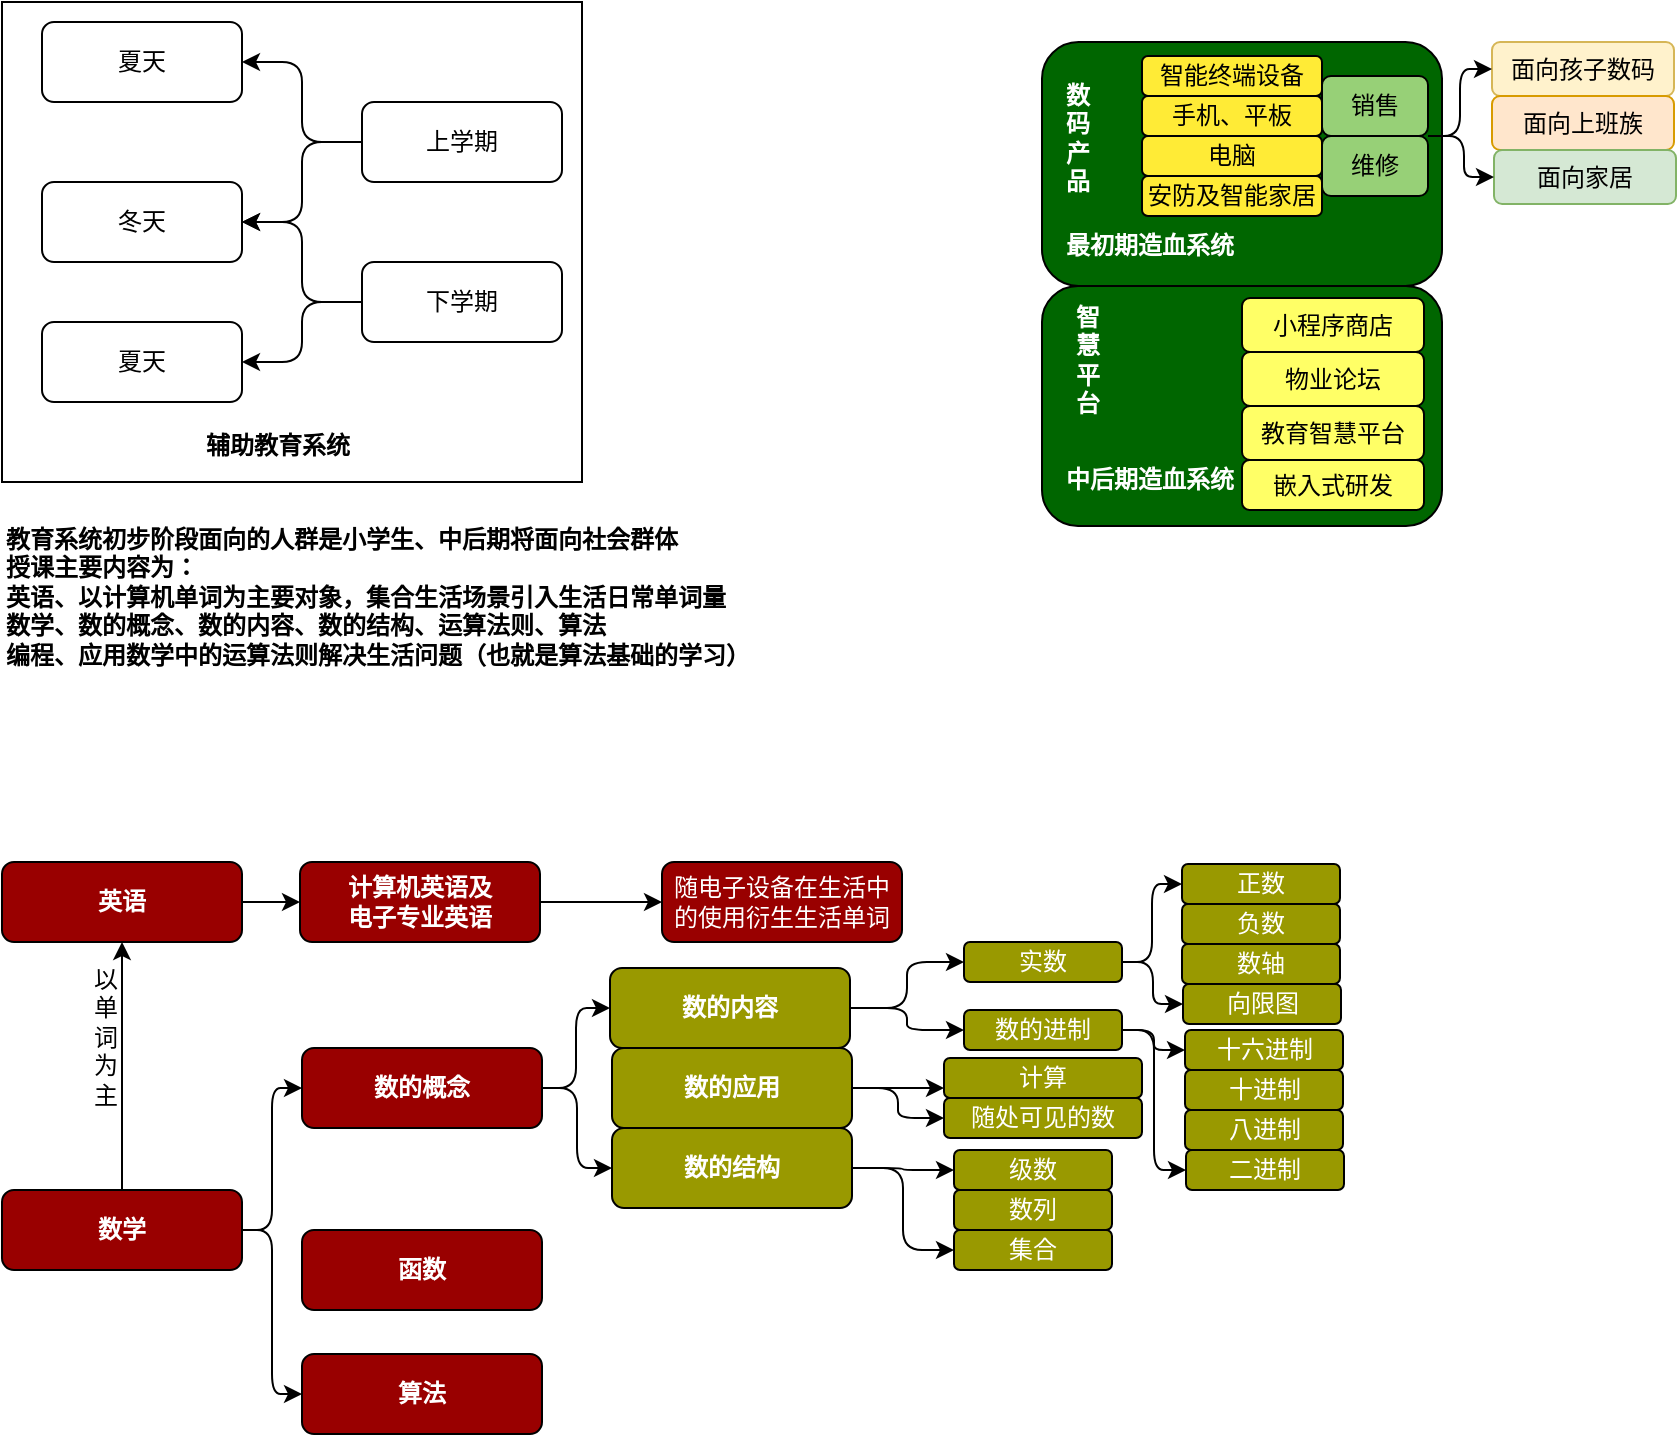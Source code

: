 <mxfile version="13.0.1" type="github">
  <diagram id="Szxc0sAU8Ip1z_RgcFrF" name="Page-1">
    <mxGraphModel dx="1422" dy="1892" grid="1" gridSize="10" guides="1" tooltips="1" connect="1" arrows="1" fold="1" page="1" pageScale="1" pageWidth="827" pageHeight="1169" math="0" shadow="0">
      <root>
        <mxCell id="0" />
        <mxCell id="1" parent="0" />
        <mxCell id="R5I_NKbSgLiRdK40znAQ-33" value="" style="group" parent="1" vertex="1" connectable="0">
          <mxGeometry x="620" y="-888" width="200" height="120" as="geometry" />
        </mxCell>
        <mxCell id="R5I_NKbSgLiRdK40znAQ-29" value="" style="rounded=1;whiteSpace=wrap;html=1;fillColor=#006600;" parent="R5I_NKbSgLiRdK40znAQ-33" vertex="1">
          <mxGeometry width="200" height="120" as="geometry" />
        </mxCell>
        <mxCell id="R5I_NKbSgLiRdK40znAQ-30" value="小程序商店" style="rounded=1;whiteSpace=wrap;html=1;fillColor=#FFFF66;" parent="R5I_NKbSgLiRdK40znAQ-33" vertex="1">
          <mxGeometry x="100" y="6" width="91" height="27" as="geometry" />
        </mxCell>
        <mxCell id="R5I_NKbSgLiRdK40znAQ-31" value="物业论坛" style="rounded=1;whiteSpace=wrap;html=1;fillColor=#FFFF66;" parent="R5I_NKbSgLiRdK40znAQ-33" vertex="1">
          <mxGeometry x="100" y="33" width="91" height="27" as="geometry" />
        </mxCell>
        <mxCell id="R5I_NKbSgLiRdK40znAQ-32" value="教育智慧平台" style="rounded=1;whiteSpace=wrap;html=1;fillColor=#FFFF66;" parent="R5I_NKbSgLiRdK40znAQ-33" vertex="1">
          <mxGeometry x="100" y="60" width="91" height="27" as="geometry" />
        </mxCell>
        <mxCell id="R5I_NKbSgLiRdK40znAQ-21" value="嵌入式研发" style="rounded=1;whiteSpace=wrap;html=1;fillColor=#FFFF66;" parent="R5I_NKbSgLiRdK40znAQ-33" vertex="1">
          <mxGeometry x="100" y="87" width="91" height="25" as="geometry" />
        </mxCell>
        <mxCell id="R5I_NKbSgLiRdK40znAQ-43" value="&lt;b&gt;&lt;font color=&quot;#ffffff&quot;&gt;智&lt;br&gt;慧&lt;br&gt;平&lt;br&gt;台&lt;/font&gt;&lt;/b&gt;" style="text;html=1;resizable=0;points=[];autosize=1;align=left;verticalAlign=top;spacingTop=-4;" parent="R5I_NKbSgLiRdK40znAQ-33" vertex="1">
          <mxGeometry x="15" y="6" width="30" height="60" as="geometry" />
        </mxCell>
        <mxCell id="R5I_NKbSgLiRdK40znAQ-44" value="&lt;font color=&quot;#ffffff&quot;&gt;中后期造血系统&lt;/font&gt;" style="text;html=1;resizable=0;points=[];autosize=1;align=left;verticalAlign=top;spacingTop=-4;fontStyle=1" parent="R5I_NKbSgLiRdK40znAQ-33" vertex="1">
          <mxGeometry x="10" y="87" width="100" height="20" as="geometry" />
        </mxCell>
        <mxCell id="R5I_NKbSgLiRdK40znAQ-35" value="" style="group" parent="1" vertex="1" connectable="0">
          <mxGeometry x="620" y="-1010" width="260" height="122" as="geometry" />
        </mxCell>
        <mxCell id="R5I_NKbSgLiRdK40znAQ-17" value="" style="rounded=1;whiteSpace=wrap;html=1;fillColor=#006600;" parent="R5I_NKbSgLiRdK40znAQ-35" vertex="1">
          <mxGeometry width="200" height="122" as="geometry" />
        </mxCell>
        <mxCell id="R5I_NKbSgLiRdK40znAQ-27" value="&lt;span style=&quot;text-align: center ; white-space: normal&quot;&gt;&lt;b&gt;&lt;font color=&quot;#ffffff&quot;&gt;数&lt;br&gt;码&lt;br&gt;产&lt;br&gt;品&lt;/font&gt;&lt;/b&gt;&lt;/span&gt;" style="text;html=1;resizable=0;points=[];autosize=1;align=left;verticalAlign=top;spacingTop=-4;" parent="R5I_NKbSgLiRdK40znAQ-35" vertex="1">
          <mxGeometry x="10" y="17" width="30" height="60" as="geometry" />
        </mxCell>
        <mxCell id="R5I_NKbSgLiRdK40znAQ-15" value="&lt;b&gt;&lt;font color=&quot;#ffffff&quot;&gt;最初期造血系统&lt;/font&gt;&lt;/b&gt;" style="text;html=1;resizable=0;points=[];autosize=1;align=left;verticalAlign=top;spacingTop=-4;" parent="R5I_NKbSgLiRdK40znAQ-35" vertex="1">
          <mxGeometry x="10" y="92" width="100" height="20" as="geometry" />
        </mxCell>
        <mxCell id="R5I_NKbSgLiRdK40znAQ-34" value="" style="group" parent="R5I_NKbSgLiRdK40znAQ-35" vertex="1" connectable="0">
          <mxGeometry x="50" y="7" width="210" height="80" as="geometry" />
        </mxCell>
        <mxCell id="R5I_NKbSgLiRdK40znAQ-22" value="智能终端设备" style="rounded=1;whiteSpace=wrap;html=1;fillColor=#FFEB36;" parent="R5I_NKbSgLiRdK40znAQ-34" vertex="1">
          <mxGeometry width="90" height="20" as="geometry" />
        </mxCell>
        <mxCell id="R5I_NKbSgLiRdK40znAQ-23" value="手机、平板" style="rounded=1;whiteSpace=wrap;html=1;fillColor=#FFEB36;" parent="R5I_NKbSgLiRdK40znAQ-34" vertex="1">
          <mxGeometry y="20" width="90" height="20" as="geometry" />
        </mxCell>
        <mxCell id="R5I_NKbSgLiRdK40znAQ-24" value="电脑" style="rounded=1;whiteSpace=wrap;html=1;fillColor=#FFEB36;" parent="R5I_NKbSgLiRdK40znAQ-34" vertex="1">
          <mxGeometry y="40" width="90" height="20" as="geometry" />
        </mxCell>
        <mxCell id="R5I_NKbSgLiRdK40znAQ-25" value="安防及智能家居" style="rounded=1;whiteSpace=wrap;html=1;fillColor=#FFEB36;" parent="R5I_NKbSgLiRdK40znAQ-34" vertex="1">
          <mxGeometry y="60" width="90" height="20" as="geometry" />
        </mxCell>
        <mxCell id="R5I_NKbSgLiRdK40znAQ-28" value="" style="group" parent="R5I_NKbSgLiRdK40znAQ-34" vertex="1" connectable="0">
          <mxGeometry x="90" y="10" width="120" height="60" as="geometry" />
        </mxCell>
        <mxCell id="R5I_NKbSgLiRdK40znAQ-18" value="销售" style="rounded=1;whiteSpace=wrap;html=1;fillColor=#97D077;" parent="R5I_NKbSgLiRdK40znAQ-28" vertex="1">
          <mxGeometry width="53" height="30" as="geometry" />
        </mxCell>
        <mxCell id="R5I_NKbSgLiRdK40znAQ-19" value="维修&lt;span style=&quot;font-family: &amp;#34;helvetica&amp;#34; , &amp;#34;arial&amp;#34; , sans-serif ; font-size: 0px ; white-space: nowrap&quot;&gt;%3CmxGraphModel%3E%3Croot%3E%3CmxCell%20id%3D%220%22%2F%3E%3CmxCell%20id%3D%221%22%20parent%3D%220%22%2F%3E%3CmxCell%20id%3D%222%22%20value%3D%22%E9%94%80%E5%94%AE%22%20style%3D%22rounded%3D1%3BwhiteSpace%3Dwrap%3Bhtml%3D1%3B%22%20vertex%3D%221%22%20parent%3D%221%22%3E%3CmxGeometry%20x%3D%22600%22%20y%3D%2270%22%20width%3D%22100%22%20height%3D%2230%22%20as%3D%22geometry%22%2F%3E%3C%2FmxCell%3E%3C%2Froot%3E%3C%2FmxGraphModel%3E&lt;/span&gt;" style="rounded=1;whiteSpace=wrap;html=1;fillColor=#97D077;" parent="R5I_NKbSgLiRdK40znAQ-28" vertex="1">
          <mxGeometry y="30" width="53" height="30" as="geometry" />
        </mxCell>
        <mxCell id="R5I_NKbSgLiRdK40znAQ-36" value="面向孩子数码" style="rounded=1;whiteSpace=wrap;html=1;fillColor=#fff2cc;strokeColor=#d6b656;" parent="1" vertex="1">
          <mxGeometry x="845" y="-1010" width="91" height="27" as="geometry" />
        </mxCell>
        <mxCell id="R5I_NKbSgLiRdK40znAQ-37" value="面向上班族" style="rounded=1;whiteSpace=wrap;html=1;fillColor=#ffe6cc;strokeColor=#d79b00;" parent="1" vertex="1">
          <mxGeometry x="845" y="-983" width="91" height="27" as="geometry" />
        </mxCell>
        <mxCell id="R5I_NKbSgLiRdK40znAQ-39" value="面向家居" style="rounded=1;whiteSpace=wrap;html=1;fillColor=#d5e8d4;strokeColor=#82b366;" parent="1" vertex="1">
          <mxGeometry x="846" y="-956" width="91" height="27" as="geometry" />
        </mxCell>
        <mxCell id="R5I_NKbSgLiRdK40znAQ-40" value="" style="edgeStyle=elbowEdgeStyle;elbow=horizontal;endArrow=classic;html=1;entryX=0;entryY=0.5;entryDx=0;entryDy=0;" parent="1" target="R5I_NKbSgLiRdK40znAQ-36" edge="1">
          <mxGeometry width="50" height="50" relative="1" as="geometry">
            <mxPoint x="813" y="-963" as="sourcePoint" />
            <mxPoint x="355" y="-973" as="targetPoint" />
          </mxGeometry>
        </mxCell>
        <mxCell id="R5I_NKbSgLiRdK40znAQ-41" value="" style="edgeStyle=elbowEdgeStyle;elbow=horizontal;endArrow=classic;html=1;exitX=1.057;exitY=0;exitDx=0;exitDy=0;entryX=0;entryY=0.5;entryDx=0;entryDy=0;exitPerimeter=0;" parent="1" source="R5I_NKbSgLiRdK40znAQ-19" target="R5I_NKbSgLiRdK40znAQ-39" edge="1">
          <mxGeometry width="50" height="50" relative="1" as="geometry">
            <mxPoint x="425" y="-923" as="sourcePoint" />
            <mxPoint x="365" y="-963" as="targetPoint" />
          </mxGeometry>
        </mxCell>
        <mxCell id="R5I_NKbSgLiRdK40znAQ-46" value="" style="group" parent="1" vertex="1" connectable="0">
          <mxGeometry x="100" y="-1030" width="290" height="240" as="geometry" />
        </mxCell>
        <mxCell id="R5I_NKbSgLiRdK40znAQ-11" value="" style="rounded=0;whiteSpace=wrap;html=1;" parent="R5I_NKbSgLiRdK40znAQ-46" vertex="1">
          <mxGeometry width="290" height="240" as="geometry" />
        </mxCell>
        <mxCell id="R5I_NKbSgLiRdK40znAQ-1" value="夏天" style="rounded=1;whiteSpace=wrap;html=1;" parent="R5I_NKbSgLiRdK40znAQ-46" vertex="1">
          <mxGeometry x="20" y="10" width="100" height="40" as="geometry" />
        </mxCell>
        <mxCell id="R5I_NKbSgLiRdK40znAQ-3" value="夏天" style="rounded=1;whiteSpace=wrap;html=1;" parent="R5I_NKbSgLiRdK40znAQ-46" vertex="1">
          <mxGeometry x="20" y="160" width="100" height="40" as="geometry" />
        </mxCell>
        <mxCell id="R5I_NKbSgLiRdK40znAQ-4" value="冬天" style="rounded=1;whiteSpace=wrap;html=1;" parent="R5I_NKbSgLiRdK40znAQ-46" vertex="1">
          <mxGeometry x="20" y="90" width="100" height="40" as="geometry" />
        </mxCell>
        <mxCell id="R5I_NKbSgLiRdK40znAQ-5" value="上学期" style="rounded=1;whiteSpace=wrap;html=1;" parent="R5I_NKbSgLiRdK40znAQ-46" vertex="1">
          <mxGeometry x="180" y="50" width="100" height="40" as="geometry" />
        </mxCell>
        <mxCell id="R5I_NKbSgLiRdK40znAQ-6" value="下学期" style="rounded=1;whiteSpace=wrap;html=1;" parent="R5I_NKbSgLiRdK40znAQ-46" vertex="1">
          <mxGeometry x="180" y="130" width="100" height="40" as="geometry" />
        </mxCell>
        <mxCell id="R5I_NKbSgLiRdK40znAQ-7" value="" style="edgeStyle=elbowEdgeStyle;elbow=horizontal;endArrow=classic;html=1;exitX=0;exitY=0.5;exitDx=0;exitDy=0;" parent="R5I_NKbSgLiRdK40znAQ-46" source="R5I_NKbSgLiRdK40znAQ-5" target="R5I_NKbSgLiRdK40znAQ-1" edge="1">
          <mxGeometry width="50" height="50" relative="1" as="geometry">
            <mxPoint x="150" y="270" as="sourcePoint" />
            <mxPoint x="200" y="220" as="targetPoint" />
          </mxGeometry>
        </mxCell>
        <mxCell id="R5I_NKbSgLiRdK40znAQ-8" value="" style="edgeStyle=elbowEdgeStyle;elbow=horizontal;endArrow=classic;html=1;exitX=0;exitY=0.5;exitDx=0;exitDy=0;entryX=1;entryY=0.5;entryDx=0;entryDy=0;" parent="R5I_NKbSgLiRdK40znAQ-46" source="R5I_NKbSgLiRdK40znAQ-5" target="R5I_NKbSgLiRdK40znAQ-4" edge="1">
          <mxGeometry width="50" height="50" relative="1" as="geometry">
            <mxPoint x="200" y="50" as="sourcePoint" />
            <mxPoint x="130" y="40" as="targetPoint" />
          </mxGeometry>
        </mxCell>
        <mxCell id="R5I_NKbSgLiRdK40znAQ-9" value="" style="edgeStyle=elbowEdgeStyle;elbow=horizontal;endArrow=classic;html=1;exitX=0;exitY=0.5;exitDx=0;exitDy=0;entryX=1;entryY=0.5;entryDx=0;entryDy=0;" parent="R5I_NKbSgLiRdK40znAQ-46" source="R5I_NKbSgLiRdK40znAQ-6" target="R5I_NKbSgLiRdK40znAQ-4" edge="1">
          <mxGeometry width="50" height="50" relative="1" as="geometry">
            <mxPoint x="210" y="60" as="sourcePoint" />
            <mxPoint x="140" y="50" as="targetPoint" />
          </mxGeometry>
        </mxCell>
        <mxCell id="R5I_NKbSgLiRdK40znAQ-10" value="" style="edgeStyle=elbowEdgeStyle;elbow=horizontal;endArrow=classic;html=1;exitX=0;exitY=0.5;exitDx=0;exitDy=0;entryX=1;entryY=0.5;entryDx=0;entryDy=0;" parent="R5I_NKbSgLiRdK40znAQ-46" source="R5I_NKbSgLiRdK40znAQ-6" target="R5I_NKbSgLiRdK40znAQ-3" edge="1">
          <mxGeometry width="50" height="50" relative="1" as="geometry">
            <mxPoint x="220" y="70" as="sourcePoint" />
            <mxPoint x="150" y="60" as="targetPoint" />
          </mxGeometry>
        </mxCell>
        <mxCell id="R5I_NKbSgLiRdK40znAQ-12" value="&lt;b&gt;辅助教育系统&lt;/b&gt;" style="text;html=1;resizable=0;points=[];autosize=1;align=left;verticalAlign=top;spacingTop=-4;" parent="R5I_NKbSgLiRdK40znAQ-46" vertex="1">
          <mxGeometry x="100" y="212" width="90" height="20" as="geometry" />
        </mxCell>
        <mxCell id="R5I_NKbSgLiRdK40znAQ-47" value="&lt;b&gt;教育系统初步阶段面向的人群是小学生、中后期将面向社会群体&lt;br&gt;授课主要内容为：&lt;br&gt;英语、以计算机单词为主要对象，集合生活场景引入生活日常单词量&lt;br&gt;数学、数的概念、数的内容、数的结构、运算法则、算法&lt;br&gt;编程、应用数学中的运算法则解决生活问题（也就是算法基础的学习）&lt;/b&gt;" style="text;html=1;resizable=0;points=[];autosize=1;align=left;verticalAlign=top;spacingTop=-4;" parent="1" vertex="1">
          <mxGeometry x="100" y="-771" width="390" height="70" as="geometry" />
        </mxCell>
        <mxCell id="R5I_NKbSgLiRdK40znAQ-52" value="" style="edgeStyle=orthogonalEdgeStyle;rounded=0;orthogonalLoop=1;jettySize=auto;html=1;" parent="1" source="R5I_NKbSgLiRdK40znAQ-49" target="R5I_NKbSgLiRdK40znAQ-50" edge="1">
          <mxGeometry relative="1" as="geometry" />
        </mxCell>
        <mxCell id="R5I_NKbSgLiRdK40znAQ-49" value="&lt;font color=&quot;#ffffff&quot;&gt;&lt;b&gt;英语&lt;/b&gt;&lt;/font&gt;" style="rounded=1;whiteSpace=wrap;html=1;fillColor=#990000;" parent="1" vertex="1">
          <mxGeometry x="100" y="-600" width="120" height="40" as="geometry" />
        </mxCell>
        <mxCell id="R5I_NKbSgLiRdK40znAQ-53" value="" style="edgeStyle=orthogonalEdgeStyle;rounded=0;orthogonalLoop=1;jettySize=auto;html=1;" parent="1" source="R5I_NKbSgLiRdK40znAQ-50" target="R5I_NKbSgLiRdK40znAQ-51" edge="1">
          <mxGeometry relative="1" as="geometry" />
        </mxCell>
        <mxCell id="R5I_NKbSgLiRdK40znAQ-50" value="&lt;font color=&quot;#ffffff&quot;&gt;&lt;b&gt;计算机英语及&lt;br&gt;电子专业英语&lt;/b&gt;&lt;/font&gt;" style="rounded=1;whiteSpace=wrap;html=1;fillColor=#990000;" parent="1" vertex="1">
          <mxGeometry x="249" y="-600" width="120" height="40" as="geometry" />
        </mxCell>
        <mxCell id="R5I_NKbSgLiRdK40znAQ-51" value="&lt;font color=&quot;#ffffff&quot;&gt;&lt;span style=&quot;font-weight: normal&quot;&gt;随电子设备在生活中的使用衍生生活单词&lt;/span&gt;&lt;/font&gt;" style="rounded=1;whiteSpace=wrap;html=1;fillColor=#990000;fontStyle=1" parent="1" vertex="1">
          <mxGeometry x="430" y="-600" width="120" height="40" as="geometry" />
        </mxCell>
        <mxCell id="R5I_NKbSgLiRdK40znAQ-56" value="" style="edgeStyle=orthogonalEdgeStyle;rounded=0;orthogonalLoop=1;jettySize=auto;html=1;" parent="1" source="R5I_NKbSgLiRdK40znAQ-54" target="R5I_NKbSgLiRdK40znAQ-49" edge="1">
          <mxGeometry relative="1" as="geometry" />
        </mxCell>
        <mxCell id="R5I_NKbSgLiRdK40znAQ-54" value="&lt;font color=&quot;#ffffff&quot;&gt;&lt;b&gt;数学&lt;/b&gt;&lt;/font&gt;" style="rounded=1;whiteSpace=wrap;html=1;fillColor=#990000;" parent="1" vertex="1">
          <mxGeometry x="100" y="-436" width="120" height="40" as="geometry" />
        </mxCell>
        <mxCell id="R5I_NKbSgLiRdK40znAQ-58" value="&lt;font color=&quot;#ffffff&quot;&gt;&lt;b&gt;数的概念&lt;/b&gt;&lt;/font&gt;" style="rounded=1;whiteSpace=wrap;html=1;fillColor=#990000;" parent="1" vertex="1">
          <mxGeometry x="250" y="-507" width="120" height="40" as="geometry" />
        </mxCell>
        <mxCell id="R5I_NKbSgLiRdK40znAQ-57" value="以&lt;br&gt;单&lt;br&gt;词&lt;br&gt;为&lt;br&gt;主" style="text;html=1;resizable=0;points=[];autosize=1;align=left;verticalAlign=top;spacingTop=-4;" parent="1" vertex="1">
          <mxGeometry x="144" y="-551" width="30" height="70" as="geometry" />
        </mxCell>
        <mxCell id="R5I_NKbSgLiRdK40znAQ-64" value="" style="edgeStyle=elbowEdgeStyle;elbow=horizontal;endArrow=classic;html=1;entryX=0;entryY=0.5;entryDx=0;entryDy=0;exitX=1;exitY=0.5;exitDx=0;exitDy=0;" parent="1" source="R5I_NKbSgLiRdK40znAQ-58" target="R5I_NKbSgLiRdK40znAQ-60" edge="1">
          <mxGeometry width="50" height="50" relative="1" as="geometry">
            <mxPoint x="370" y="-450" as="sourcePoint" />
            <mxPoint x="420" y="-500" as="targetPoint" />
          </mxGeometry>
        </mxCell>
        <mxCell id="R5I_NKbSgLiRdK40znAQ-65" value="" style="edgeStyle=elbowEdgeStyle;elbow=horizontal;endArrow=classic;html=1;entryX=0;entryY=0.5;entryDx=0;entryDy=0;exitX=1;exitY=0.5;exitDx=0;exitDy=0;" parent="1" source="R5I_NKbSgLiRdK40znAQ-58" target="R5I_NKbSgLiRdK40znAQ-63" edge="1">
          <mxGeometry width="50" height="50" relative="1" as="geometry">
            <mxPoint x="380" y="-446" as="sourcePoint" />
            <mxPoint x="415" y="-486" as="targetPoint" />
          </mxGeometry>
        </mxCell>
        <mxCell id="R5I_NKbSgLiRdK40znAQ-66" value="&lt;font color=&quot;#ffffff&quot;&gt;&lt;b&gt;函数&lt;/b&gt;&lt;/font&gt;" style="rounded=1;whiteSpace=wrap;html=1;fillColor=#990000;" parent="1" vertex="1">
          <mxGeometry x="250" y="-416" width="120" height="40" as="geometry" />
        </mxCell>
        <mxCell id="R5I_NKbSgLiRdK40znAQ-67" value="&lt;font color=&quot;#ffffff&quot;&gt;&lt;b&gt;算法&lt;/b&gt;&lt;/font&gt;" style="rounded=1;whiteSpace=wrap;html=1;fillColor=#990000;" parent="1" vertex="1">
          <mxGeometry x="250" y="-354" width="120" height="40" as="geometry" />
        </mxCell>
        <mxCell id="R5I_NKbSgLiRdK40znAQ-68" value="" style="edgeStyle=elbowEdgeStyle;elbow=horizontal;endArrow=classic;html=1;exitX=1;exitY=0.5;exitDx=0;exitDy=0;entryX=0;entryY=0.5;entryDx=0;entryDy=0;" parent="1" source="R5I_NKbSgLiRdK40znAQ-60" target="R5I_NKbSgLiRdK40znAQ-69" edge="1">
          <mxGeometry width="50" height="50" relative="1" as="geometry">
            <mxPoint x="530" y="-490" as="sourcePoint" />
            <mxPoint x="580" y="-530" as="targetPoint" />
          </mxGeometry>
        </mxCell>
        <mxCell id="R5I_NKbSgLiRdK40znAQ-69" value="&lt;font color=&quot;#ffffff&quot;&gt;&lt;span style=&quot;font-weight: normal&quot;&gt;实数&lt;/span&gt;&lt;/font&gt;" style="rounded=1;whiteSpace=wrap;html=1;fillColor=#999900;fontStyle=1" parent="1" vertex="1">
          <mxGeometry x="581" y="-560" width="79" height="20" as="geometry" />
        </mxCell>
        <mxCell id="R5I_NKbSgLiRdK40znAQ-75" value="" style="group" parent="1" vertex="1" connectable="0">
          <mxGeometry x="690" y="-599" width="79.5" height="80" as="geometry" />
        </mxCell>
        <mxCell id="R5I_NKbSgLiRdK40znAQ-70" value="&lt;font color=&quot;#ffffff&quot;&gt;正数&lt;/font&gt;" style="rounded=1;whiteSpace=wrap;html=1;fillColor=#999900;" parent="R5I_NKbSgLiRdK40znAQ-75" vertex="1">
          <mxGeometry width="79" height="20" as="geometry" />
        </mxCell>
        <mxCell id="R5I_NKbSgLiRdK40znAQ-72" value="&lt;font color=&quot;#ffffff&quot;&gt;负数&lt;/font&gt;" style="rounded=1;whiteSpace=wrap;html=1;fillColor=#999900;" parent="R5I_NKbSgLiRdK40znAQ-75" vertex="1">
          <mxGeometry y="20" width="79" height="20" as="geometry" />
        </mxCell>
        <mxCell id="R5I_NKbSgLiRdK40znAQ-73" value="&lt;font color=&quot;#ffffff&quot;&gt;数轴&lt;/font&gt;" style="rounded=1;whiteSpace=wrap;html=1;fillColor=#999900;" parent="R5I_NKbSgLiRdK40znAQ-75" vertex="1">
          <mxGeometry y="40" width="79" height="20" as="geometry" />
        </mxCell>
        <mxCell id="R5I_NKbSgLiRdK40znAQ-74" value="&lt;font color=&quot;#ffffff&quot;&gt;向限图&lt;/font&gt;" style="rounded=1;whiteSpace=wrap;html=1;fillColor=#999900;" parent="R5I_NKbSgLiRdK40znAQ-75" vertex="1">
          <mxGeometry x="0.5" y="60" width="79" height="20" as="geometry" />
        </mxCell>
        <mxCell id="R5I_NKbSgLiRdK40znAQ-76" value="" style="edgeStyle=elbowEdgeStyle;elbow=horizontal;endArrow=classic;html=1;exitX=1;exitY=0.5;exitDx=0;exitDy=0;entryX=0;entryY=0.5;entryDx=0;entryDy=0;" parent="1" source="R5I_NKbSgLiRdK40znAQ-69" target="R5I_NKbSgLiRdK40znAQ-70" edge="1">
          <mxGeometry width="50" height="50" relative="1" as="geometry">
            <mxPoint x="535" y="-486" as="sourcePoint" />
            <mxPoint x="591" y="-540" as="targetPoint" />
          </mxGeometry>
        </mxCell>
        <mxCell id="R5I_NKbSgLiRdK40znAQ-77" value="" style="edgeStyle=elbowEdgeStyle;elbow=horizontal;endArrow=classic;html=1;exitX=1;exitY=0.5;exitDx=0;exitDy=0;entryX=0;entryY=0.5;entryDx=0;entryDy=0;" parent="1" source="R5I_NKbSgLiRdK40znAQ-69" target="R5I_NKbSgLiRdK40znAQ-74" edge="1">
          <mxGeometry width="50" height="50" relative="1" as="geometry">
            <mxPoint x="545" y="-476" as="sourcePoint" />
            <mxPoint x="601" y="-530" as="targetPoint" />
          </mxGeometry>
        </mxCell>
        <mxCell id="R5I_NKbSgLiRdK40znAQ-78" value="&lt;font color=&quot;#ffffff&quot;&gt;&lt;span style=&quot;font-weight: normal&quot;&gt;计算&lt;/span&gt;&lt;/font&gt;" style="rounded=1;whiteSpace=wrap;html=1;fillColor=#999900;fontStyle=1" parent="1" vertex="1">
          <mxGeometry x="571" y="-502" width="99" height="20" as="geometry" />
        </mxCell>
        <mxCell id="R5I_NKbSgLiRdK40znAQ-79" value="&lt;font color=&quot;#ffffff&quot;&gt;&lt;span style=&quot;font-weight: normal&quot;&gt;随处可见的数&lt;/span&gt;&lt;/font&gt;" style="rounded=1;whiteSpace=wrap;html=1;fillColor=#999900;fontStyle=1" parent="1" vertex="1">
          <mxGeometry x="571" y="-482" width="99" height="20" as="geometry" />
        </mxCell>
        <mxCell id="R5I_NKbSgLiRdK40znAQ-80" value="&lt;font color=&quot;#ffffff&quot;&gt;&lt;span style=&quot;font-weight: normal&quot;&gt;数的进制&lt;/span&gt;&lt;/font&gt;" style="rounded=1;whiteSpace=wrap;html=1;fillColor=#999900;fontStyle=1" parent="1" vertex="1">
          <mxGeometry x="581" y="-526" width="79" height="20" as="geometry" />
        </mxCell>
        <mxCell id="R5I_NKbSgLiRdK40znAQ-81" value="" style="edgeStyle=elbowEdgeStyle;elbow=horizontal;endArrow=classic;html=1;exitX=1;exitY=0.5;exitDx=0;exitDy=0;entryX=0;entryY=0.5;entryDx=0;entryDy=0;" parent="1" source="R5I_NKbSgLiRdK40znAQ-60" target="R5I_NKbSgLiRdK40znAQ-80" edge="1">
          <mxGeometry width="50" height="50" relative="1" as="geometry">
            <mxPoint x="535" y="-486" as="sourcePoint" />
            <mxPoint x="591" y="-540" as="targetPoint" />
          </mxGeometry>
        </mxCell>
        <mxCell id="R5I_NKbSgLiRdK40znAQ-82" value="" style="edgeStyle=elbowEdgeStyle;elbow=horizontal;endArrow=classic;html=1;exitX=1;exitY=0.5;exitDx=0;exitDy=0;entryX=0;entryY=0.5;entryDx=0;entryDy=0;" parent="1" source="R5I_NKbSgLiRdK40znAQ-54" target="R5I_NKbSgLiRdK40znAQ-58" edge="1">
          <mxGeometry width="50" height="50" relative="1" as="geometry">
            <mxPoint x="545" y="-476" as="sourcePoint" />
            <mxPoint x="601" y="-530" as="targetPoint" />
          </mxGeometry>
        </mxCell>
        <mxCell id="R5I_NKbSgLiRdK40znAQ-83" value="" style="edgeStyle=elbowEdgeStyle;elbow=horizontal;endArrow=classic;html=1;exitX=1;exitY=0.5;exitDx=0;exitDy=0;entryX=0;entryY=0.5;entryDx=0;entryDy=0;" parent="1" source="R5I_NKbSgLiRdK40znAQ-54" target="R5I_NKbSgLiRdK40znAQ-67" edge="1">
          <mxGeometry width="50" height="50" relative="1" as="geometry">
            <mxPoint x="555" y="-466" as="sourcePoint" />
            <mxPoint x="611" y="-520" as="targetPoint" />
          </mxGeometry>
        </mxCell>
        <mxCell id="R5I_NKbSgLiRdK40znAQ-84" value="" style="group" parent="1" vertex="1" connectable="0">
          <mxGeometry x="404" y="-547" width="121" height="120" as="geometry" />
        </mxCell>
        <mxCell id="R5I_NKbSgLiRdK40znAQ-60" value="&lt;font color=&quot;#ffffff&quot;&gt;&lt;b&gt;数的内容&lt;/b&gt;&lt;/font&gt;" style="rounded=1;whiteSpace=wrap;html=1;fillColor=#999900;" parent="R5I_NKbSgLiRdK40znAQ-84" vertex="1">
          <mxGeometry width="120" height="40" as="geometry" />
        </mxCell>
        <mxCell id="R5I_NKbSgLiRdK40znAQ-62" value="&lt;font color=&quot;#ffffff&quot;&gt;&lt;b&gt;数的应用&lt;/b&gt;&lt;/font&gt;" style="rounded=1;whiteSpace=wrap;html=1;fillColor=#999900;" parent="R5I_NKbSgLiRdK40znAQ-84" vertex="1">
          <mxGeometry x="1" y="40" width="120" height="40" as="geometry" />
        </mxCell>
        <mxCell id="R5I_NKbSgLiRdK40znAQ-63" value="&lt;font color=&quot;#ffffff&quot;&gt;&lt;b&gt;数的结构&lt;/b&gt;&lt;/font&gt;" style="rounded=1;whiteSpace=wrap;html=1;fillColor=#999900;" parent="R5I_NKbSgLiRdK40znAQ-84" vertex="1">
          <mxGeometry x="1" y="80" width="120" height="40" as="geometry" />
        </mxCell>
        <mxCell id="R5I_NKbSgLiRdK40znAQ-85" value="" style="group" parent="1" vertex="1" connectable="0">
          <mxGeometry x="691.5" y="-516" width="79.5" height="80" as="geometry" />
        </mxCell>
        <mxCell id="R5I_NKbSgLiRdK40znAQ-86" value="&lt;font color=&quot;#ffffff&quot;&gt;十六进制&lt;/font&gt;" style="rounded=1;whiteSpace=wrap;html=1;fillColor=#999900;" parent="R5I_NKbSgLiRdK40znAQ-85" vertex="1">
          <mxGeometry width="79" height="20" as="geometry" />
        </mxCell>
        <mxCell id="R5I_NKbSgLiRdK40znAQ-87" value="&lt;font color=&quot;#ffffff&quot;&gt;十进制&lt;/font&gt;" style="rounded=1;whiteSpace=wrap;html=1;fillColor=#999900;" parent="R5I_NKbSgLiRdK40znAQ-85" vertex="1">
          <mxGeometry y="20" width="79" height="20" as="geometry" />
        </mxCell>
        <mxCell id="R5I_NKbSgLiRdK40znAQ-88" value="&lt;font color=&quot;#ffffff&quot;&gt;八进制&lt;/font&gt;" style="rounded=1;whiteSpace=wrap;html=1;fillColor=#999900;" parent="R5I_NKbSgLiRdK40znAQ-85" vertex="1">
          <mxGeometry y="40" width="79" height="20" as="geometry" />
        </mxCell>
        <mxCell id="R5I_NKbSgLiRdK40znAQ-89" value="&lt;font color=&quot;#ffffff&quot;&gt;二进制&lt;/font&gt;" style="rounded=1;whiteSpace=wrap;html=1;fillColor=#999900;" parent="R5I_NKbSgLiRdK40znAQ-85" vertex="1">
          <mxGeometry x="0.5" y="60" width="79" height="20" as="geometry" />
        </mxCell>
        <mxCell id="R5I_NKbSgLiRdK40znAQ-91" value="" style="edgeStyle=elbowEdgeStyle;elbow=horizontal;endArrow=classic;html=1;exitX=1;exitY=0.5;exitDx=0;exitDy=0;entryX=0;entryY=0.5;entryDx=0;entryDy=0;" parent="1" source="R5I_NKbSgLiRdK40znAQ-80" target="R5I_NKbSgLiRdK40znAQ-89" edge="1">
          <mxGeometry width="50" height="50" relative="1" as="geometry">
            <mxPoint x="670" y="-540" as="sourcePoint" />
            <mxPoint x="700" y="-579" as="targetPoint" />
          </mxGeometry>
        </mxCell>
        <mxCell id="R5I_NKbSgLiRdK40znAQ-92" value="" style="edgeStyle=elbowEdgeStyle;elbow=horizontal;endArrow=classic;html=1;exitX=1;exitY=0.5;exitDx=0;exitDy=0;entryX=0;entryY=0.5;entryDx=0;entryDy=0;" parent="1" source="R5I_NKbSgLiRdK40znAQ-80" target="R5I_NKbSgLiRdK40znAQ-86" edge="1">
          <mxGeometry width="50" height="50" relative="1" as="geometry">
            <mxPoint x="680" y="-530" as="sourcePoint" />
            <mxPoint x="710" y="-569" as="targetPoint" />
          </mxGeometry>
        </mxCell>
        <mxCell id="R5I_NKbSgLiRdK40znAQ-94" value="" style="edgeStyle=elbowEdgeStyle;elbow=horizontal;endArrow=classic;html=1;exitX=1;exitY=0.5;exitDx=0;exitDy=0;entryX=0;entryY=0.75;entryDx=0;entryDy=0;" parent="1" source="R5I_NKbSgLiRdK40znAQ-62" target="R5I_NKbSgLiRdK40znAQ-78" edge="1">
          <mxGeometry width="50" height="50" relative="1" as="geometry">
            <mxPoint x="534" y="-517" as="sourcePoint" />
            <mxPoint x="591" y="-540" as="targetPoint" />
          </mxGeometry>
        </mxCell>
        <mxCell id="R5I_NKbSgLiRdK40znAQ-95" value="" style="edgeStyle=elbowEdgeStyle;elbow=horizontal;endArrow=classic;html=1;exitX=1;exitY=0.5;exitDx=0;exitDy=0;entryX=0;entryY=0.5;entryDx=0;entryDy=0;" parent="1" source="R5I_NKbSgLiRdK40znAQ-62" target="R5I_NKbSgLiRdK40znAQ-79" edge="1">
          <mxGeometry width="50" height="50" relative="1" as="geometry">
            <mxPoint x="544" y="-507" as="sourcePoint" />
            <mxPoint x="601" y="-530" as="targetPoint" />
          </mxGeometry>
        </mxCell>
        <mxCell id="R5I_NKbSgLiRdK40znAQ-101" value="" style="group" parent="1" vertex="1" connectable="0">
          <mxGeometry x="576" y="-456" width="79.5" height="80" as="geometry" />
        </mxCell>
        <mxCell id="R5I_NKbSgLiRdK40znAQ-102" value="&lt;font color=&quot;#ffffff&quot;&gt;级数&lt;/font&gt;" style="rounded=1;whiteSpace=wrap;html=1;fillColor=#999900;" parent="R5I_NKbSgLiRdK40znAQ-101" vertex="1">
          <mxGeometry width="79" height="20" as="geometry" />
        </mxCell>
        <mxCell id="R5I_NKbSgLiRdK40znAQ-103" value="&lt;font color=&quot;#ffffff&quot;&gt;数列&lt;/font&gt;" style="rounded=1;whiteSpace=wrap;html=1;fillColor=#999900;" parent="R5I_NKbSgLiRdK40znAQ-101" vertex="1">
          <mxGeometry y="20" width="79" height="20" as="geometry" />
        </mxCell>
        <mxCell id="R5I_NKbSgLiRdK40znAQ-104" value="&lt;font color=&quot;#ffffff&quot;&gt;集合&lt;/font&gt;" style="rounded=1;whiteSpace=wrap;html=1;fillColor=#999900;" parent="R5I_NKbSgLiRdK40znAQ-101" vertex="1">
          <mxGeometry y="40" width="79" height="20" as="geometry" />
        </mxCell>
        <mxCell id="R5I_NKbSgLiRdK40znAQ-106" value="" style="edgeStyle=elbowEdgeStyle;elbow=horizontal;endArrow=classic;html=1;exitX=1;exitY=0.5;exitDx=0;exitDy=0;entryX=0;entryY=0.5;entryDx=0;entryDy=0;" parent="1" source="R5I_NKbSgLiRdK40znAQ-63" target="R5I_NKbSgLiRdK40znAQ-102" edge="1">
          <mxGeometry width="50" height="50" relative="1" as="geometry">
            <mxPoint x="535" y="-477" as="sourcePoint" />
            <mxPoint x="581" y="-462" as="targetPoint" />
          </mxGeometry>
        </mxCell>
        <mxCell id="R5I_NKbSgLiRdK40znAQ-107" value="" style="edgeStyle=elbowEdgeStyle;elbow=horizontal;endArrow=classic;html=1;exitX=1;exitY=0.5;exitDx=0;exitDy=0;entryX=0;entryY=0.5;entryDx=0;entryDy=0;" parent="1" source="R5I_NKbSgLiRdK40znAQ-63" target="R5I_NKbSgLiRdK40znAQ-104" edge="1">
          <mxGeometry width="50" height="50" relative="1" as="geometry">
            <mxPoint x="545" y="-467" as="sourcePoint" />
            <mxPoint x="591" y="-452" as="targetPoint" />
          </mxGeometry>
        </mxCell>
      </root>
    </mxGraphModel>
  </diagram>
</mxfile>
